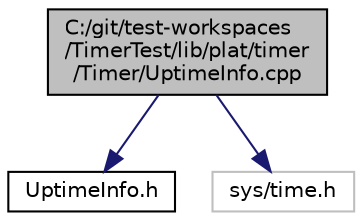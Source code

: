 digraph "C:/git/test-workspaces/TimerTest/lib/plat/timer/Timer/UptimeInfo.cpp"
{
  edge [fontname="Helvetica",fontsize="10",labelfontname="Helvetica",labelfontsize="10"];
  node [fontname="Helvetica",fontsize="10",shape=record];
  Node1 [label="C:/git/test-workspaces\l/TimerTest/lib/plat/timer\l/Timer/UptimeInfo.cpp",height=0.2,width=0.4,color="black", fillcolor="grey75", style="filled" fontcolor="black"];
  Node1 -> Node2 [color="midnightblue",fontsize="10",style="solid",fontname="Helvetica"];
  Node2 [label="UptimeInfo.h",height=0.2,width=0.4,color="black", fillcolor="white", style="filled",URL="$_uptime_info_8h.html"];
  Node1 -> Node3 [color="midnightblue",fontsize="10",style="solid",fontname="Helvetica"];
  Node3 [label="sys/time.h",height=0.2,width=0.4,color="grey75", fillcolor="white", style="filled"];
}
